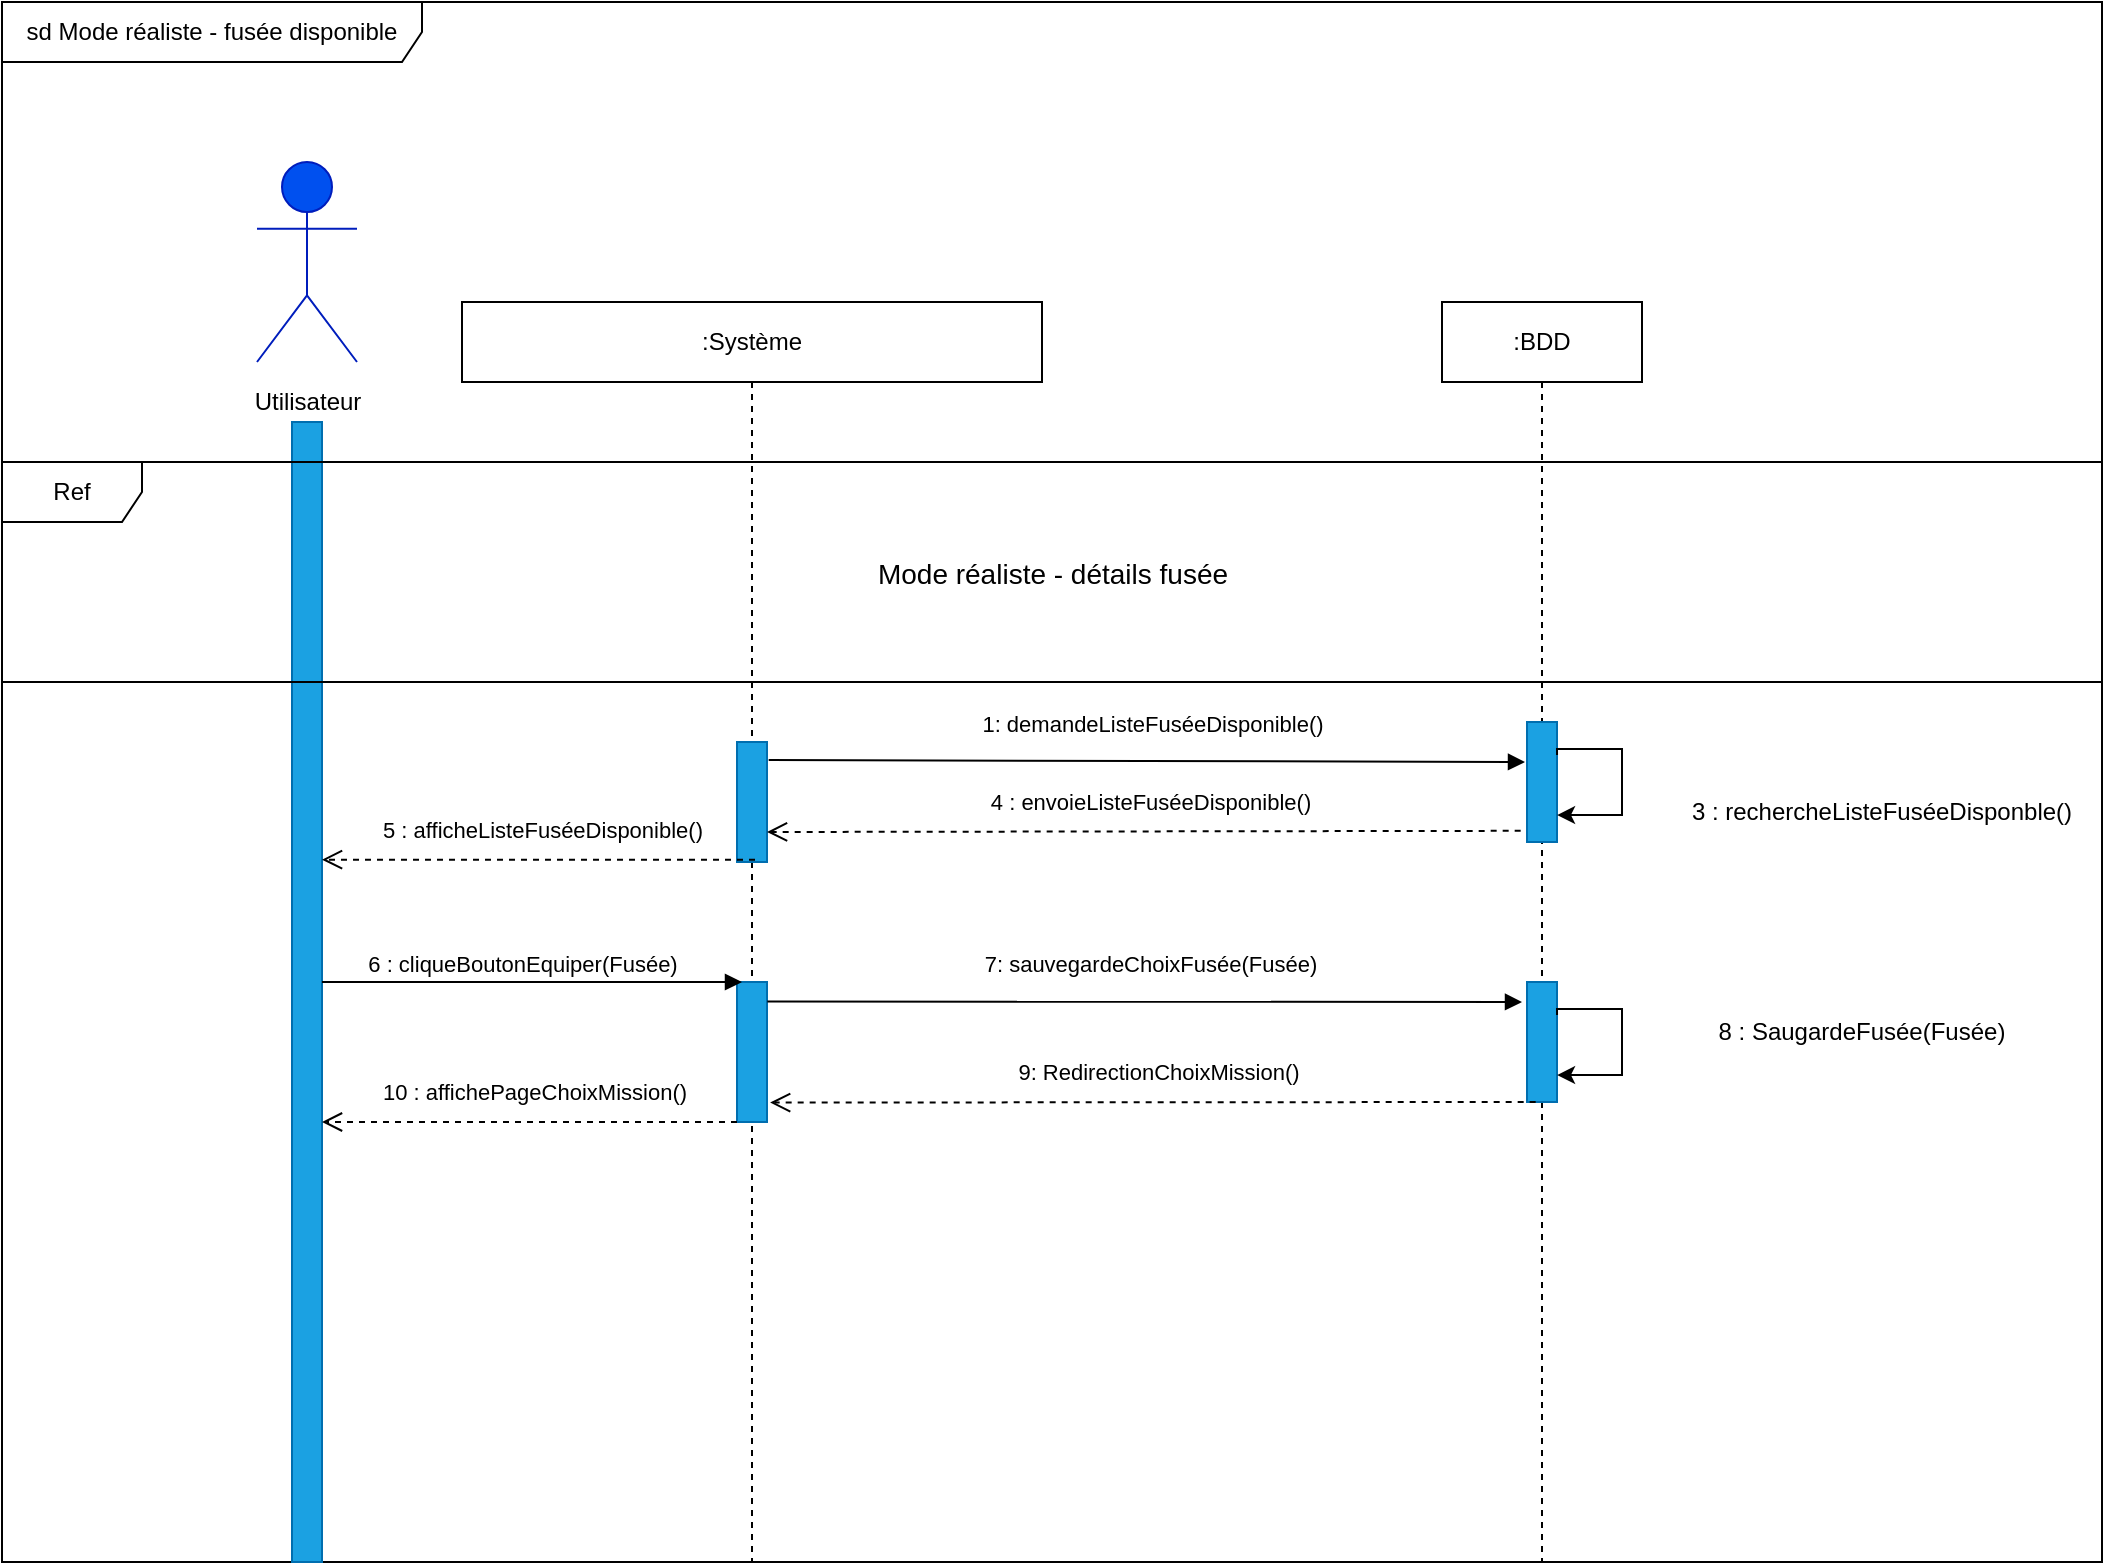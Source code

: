 <mxfile version="20.6.0" type="device"><diagram id="M-pu-cOKjHEZvPsEpOY4" name="Page-1"><mxGraphModel dx="2123" dy="1835" grid="1" gridSize="10" guides="1" tooltips="1" connect="1" arrows="1" fold="1" page="1" pageScale="1" pageWidth="827" pageHeight="1169" math="0" shadow="0"><root><mxCell id="0"/><mxCell id="1" parent="0"/><mxCell id="OMeM30PVV8WrVPDrTTRZ-74" value="sd Mode réaliste - fusée disponible" style="shape=umlFrame;whiteSpace=wrap;html=1;width=210;height=30;" parent="1" vertex="1"><mxGeometry x="-20" y="-30" width="1050" height="780" as="geometry"/></mxCell><mxCell id="OMeM30PVV8WrVPDrTTRZ-9" value="" style="rounded=0;whiteSpace=wrap;html=1;fillColor=#1ba1e2;fontColor=#ffffff;strokeColor=#006EAF;" parent="1" vertex="1"><mxGeometry x="125" y="180" width="15" height="570" as="geometry"/></mxCell><mxCell id="OMeM30PVV8WrVPDrTTRZ-1" value="&lt;b&gt;Utilisateur&lt;/b&gt;" style="shape=umlActor;verticalLabelPosition=bottom;verticalAlign=top;html=1;fillColor=#0050ef;fontColor=#ffffff;strokeColor=#001DBC;" parent="1" vertex="1"><mxGeometry x="107.5" y="50" width="50" height="100" as="geometry"/></mxCell><mxCell id="OMeM30PVV8WrVPDrTTRZ-3" value=":Système" style="shape=umlLifeline;perimeter=lifelinePerimeter;whiteSpace=wrap;html=1;container=1;collapsible=0;recursiveResize=0;outlineConnect=0;" parent="1" vertex="1"><mxGeometry x="210" y="120" width="290" height="630" as="geometry"/></mxCell><mxCell id="OMeM30PVV8WrVPDrTTRZ-4" value="" style="rounded=0;whiteSpace=wrap;html=1;fillColor=#1ba1e2;fontColor=#ffffff;strokeColor=#006EAF;" parent="OMeM30PVV8WrVPDrTTRZ-3" vertex="1"><mxGeometry x="137.5" y="220" width="15" height="60" as="geometry"/></mxCell><mxCell id="UVZ0IYtNJLXeqeBDd-HU-6" value="" style="rounded=0;whiteSpace=wrap;html=1;fillColor=#1ba1e2;fontColor=#ffffff;strokeColor=#006EAF;" vertex="1" parent="OMeM30PVV8WrVPDrTTRZ-3"><mxGeometry x="137.5" y="340" width="15" height="70" as="geometry"/></mxCell><mxCell id="UVZ0IYtNJLXeqeBDd-HU-21" value="10 : affichePageChoixMission()" style="html=1;verticalAlign=bottom;endArrow=open;dashed=1;endSize=8;rounded=0;" edge="1" parent="OMeM30PVV8WrVPDrTTRZ-3"><mxGeometry x="-0.016" y="-6" relative="1" as="geometry"><mxPoint x="137.5" y="410" as="sourcePoint"/><mxPoint x="-70" y="410" as="targetPoint"/><mxPoint as="offset"/></mxGeometry></mxCell><mxCell id="OMeM30PVV8WrVPDrTTRZ-6" value=":BDD" style="shape=umlLifeline;perimeter=lifelinePerimeter;whiteSpace=wrap;html=1;container=1;collapsible=0;recursiveResize=0;outlineConnect=0;" parent="1" vertex="1"><mxGeometry x="700" y="120" width="100" height="630" as="geometry"/></mxCell><mxCell id="OMeM30PVV8WrVPDrTTRZ-8" value="" style="rounded=0;whiteSpace=wrap;html=1;fillColor=#1ba1e2;fontColor=#ffffff;strokeColor=#006EAF;" parent="OMeM30PVV8WrVPDrTTRZ-6" vertex="1"><mxGeometry x="42.5" y="210" width="15" height="60" as="geometry"/></mxCell><mxCell id="UVZ0IYtNJLXeqeBDd-HU-49" value="" style="rounded=0;whiteSpace=wrap;html=1;fillColor=#1ba1e2;fontColor=#ffffff;strokeColor=#006EAF;" vertex="1" parent="OMeM30PVV8WrVPDrTTRZ-6"><mxGeometry x="42.5" y="340" width="15" height="60" as="geometry"/></mxCell><mxCell id="UVZ0IYtNJLXeqeBDd-HU-52" style="edgeStyle=orthogonalEdgeStyle;rounded=0;orthogonalLoop=1;jettySize=auto;html=1;exitX=1;exitY=0.25;exitDx=0;exitDy=0;entryX=1;entryY=0.75;entryDx=0;entryDy=0;" edge="1" parent="OMeM30PVV8WrVPDrTTRZ-6"><mxGeometry relative="1" as="geometry"><Array as="points"><mxPoint x="58.02" y="353.52"/><mxPoint x="90.02" y="353.52"/><mxPoint x="90.02" y="386.52"/></Array><mxPoint x="57.52" y="356.52" as="sourcePoint"/><mxPoint x="57.52" y="386.52" as="targetPoint"/></mxGeometry></mxCell><mxCell id="UVZ0IYtNJLXeqeBDd-HU-34" style="edgeStyle=orthogonalEdgeStyle;rounded=0;orthogonalLoop=1;jettySize=auto;html=1;exitX=1;exitY=0.25;exitDx=0;exitDy=0;entryX=1;entryY=0.75;entryDx=0;entryDy=0;" edge="1" parent="OMeM30PVV8WrVPDrTTRZ-6"><mxGeometry relative="1" as="geometry"><Array as="points"><mxPoint x="58.02" y="223.52"/><mxPoint x="90.02" y="223.52"/><mxPoint x="90.02" y="256.52"/></Array><mxPoint x="57.52" y="226.52" as="sourcePoint"/><mxPoint x="57.52" y="256.52" as="targetPoint"/></mxGeometry></mxCell><mxCell id="OMeM30PVV8WrVPDrTTRZ-12" value="1: demandeListeFuséeDisponible()" style="html=1;verticalAlign=bottom;endArrow=block;rounded=0;exitX=1.056;exitY=0.15;exitDx=0;exitDy=0;exitPerimeter=0;" parent="1" edge="1" source="OMeM30PVV8WrVPDrTTRZ-4"><mxGeometry x="0.016" y="10" width="80" relative="1" as="geometry"><mxPoint x="370" y="350" as="sourcePoint"/><mxPoint x="741.5" y="350" as="targetPoint"/><mxPoint as="offset"/></mxGeometry></mxCell><mxCell id="OMeM30PVV8WrVPDrTTRZ-50" value="6 : cliqueBoutonEquiper(Fusée)" style="html=1;verticalAlign=bottom;endArrow=block;rounded=0;" parent="1" edge="1"><mxGeometry x="-0.048" width="80" relative="1" as="geometry"><mxPoint x="140" y="460" as="sourcePoint"/><mxPoint x="350" y="460" as="targetPoint"/><mxPoint as="offset"/></mxGeometry></mxCell><mxCell id="UVZ0IYtNJLXeqeBDd-HU-1" value="4 : envoieListeFuséeDisponible()" style="html=1;verticalAlign=bottom;endArrow=open;dashed=1;endSize=8;rounded=0;exitX=-0.111;exitY=0.897;exitDx=0;exitDy=0;exitPerimeter=0;entryX=1;entryY=0.75;entryDx=0;entryDy=0;" edge="1" parent="1" target="OMeM30PVV8WrVPDrTTRZ-4"><mxGeometry x="-0.016" y="-6" relative="1" as="geometry"><mxPoint x="739.335" y="384.41" as="sourcePoint"/><mxPoint x="370" y="385.59" as="targetPoint"/><mxPoint as="offset"/></mxGeometry></mxCell><mxCell id="UVZ0IYtNJLXeqeBDd-HU-10" value="Utilisateur" style="text;html=1;strokeColor=none;fillColor=none;align=center;verticalAlign=middle;whiteSpace=wrap;rounded=0;" vertex="1" parent="1"><mxGeometry x="102.5" y="150" width="60" height="40" as="geometry"/></mxCell><mxCell id="UVZ0IYtNJLXeqeBDd-HU-20" value="5 : afficheListeFuséeDisponible()" style="html=1;verticalAlign=bottom;endArrow=open;dashed=1;endSize=8;rounded=0;exitX=0;exitY=1;exitDx=0;exitDy=0;" edge="1" parent="1"><mxGeometry x="-0.016" y="-6" relative="1" as="geometry"><mxPoint x="356.5" y="398.82" as="sourcePoint"/><mxPoint x="140" y="398.82" as="targetPoint"/><mxPoint as="offset"/><Array as="points"><mxPoint x="210" y="398.82"/></Array></mxGeometry></mxCell><mxCell id="UVZ0IYtNJLXeqeBDd-HU-43" value="8 : SaugardeFusée(Fusée)" style="text;html=1;strokeColor=none;fillColor=none;align=center;verticalAlign=middle;whiteSpace=wrap;rounded=0;" vertex="1" parent="1"><mxGeometry x="800" y="470" width="220" height="30" as="geometry"/></mxCell><mxCell id="UVZ0IYtNJLXeqeBDd-HU-47" value="Ref " style="shape=umlFrame;whiteSpace=wrap;html=1;width=70;height=30;fillStyle=auto;sketch=0;shadow=0;" vertex="1" parent="1"><mxGeometry x="-20" y="200" width="1050" height="110" as="geometry"/></mxCell><UserObject label="Mode réaliste - détails fusée" placeholders="1" name="Variable" id="UVZ0IYtNJLXeqeBDd-HU-48"><mxCell style="text;html=1;strokeColor=none;fillColor=none;align=center;verticalAlign=middle;whiteSpace=wrap;overflow=hidden;fontSize=14;" vertex="1" parent="1"><mxGeometry x="397.5" y="245" width="215" height="20" as="geometry"/></mxCell></UserObject><mxCell id="UVZ0IYtNJLXeqeBDd-HU-50" value="7: sauvegardeChoixFusée(Fusée)" style="html=1;verticalAlign=bottom;endArrow=block;rounded=0;exitX=1.011;exitY=0.14;exitDx=0;exitDy=0;exitPerimeter=0;" edge="1" parent="1" source="UVZ0IYtNJLXeqeBDd-HU-6"><mxGeometry x="0.016" y="10" width="80" relative="1" as="geometry"><mxPoint x="360" y="470" as="sourcePoint"/><mxPoint x="740" y="470" as="targetPoint"/><mxPoint as="offset"/></mxGeometry></mxCell><mxCell id="UVZ0IYtNJLXeqeBDd-HU-53" value="3 : rechercheListeFuséeDisponble()" style="text;html=1;strokeColor=none;fillColor=none;align=center;verticalAlign=middle;whiteSpace=wrap;rounded=0;" vertex="1" parent="1"><mxGeometry x="810" y="360" width="220" height="30" as="geometry"/></mxCell><mxCell id="UVZ0IYtNJLXeqeBDd-HU-55" value="9: RedirectionChoixMission()" style="html=1;verticalAlign=bottom;endArrow=open;dashed=1;endSize=8;rounded=0;exitX=-0.111;exitY=0.897;exitDx=0;exitDy=0;exitPerimeter=0;entryX=1.104;entryY=0.861;entryDx=0;entryDy=0;entryPerimeter=0;" edge="1" parent="1" target="UVZ0IYtNJLXeqeBDd-HU-6"><mxGeometry x="-0.016" y="-6" relative="1" as="geometry"><mxPoint x="746.835" y="520.0" as="sourcePoint"/><mxPoint x="370.0" y="520.59" as="targetPoint"/><mxPoint as="offset"/></mxGeometry></mxCell></root></mxGraphModel></diagram></mxfile>